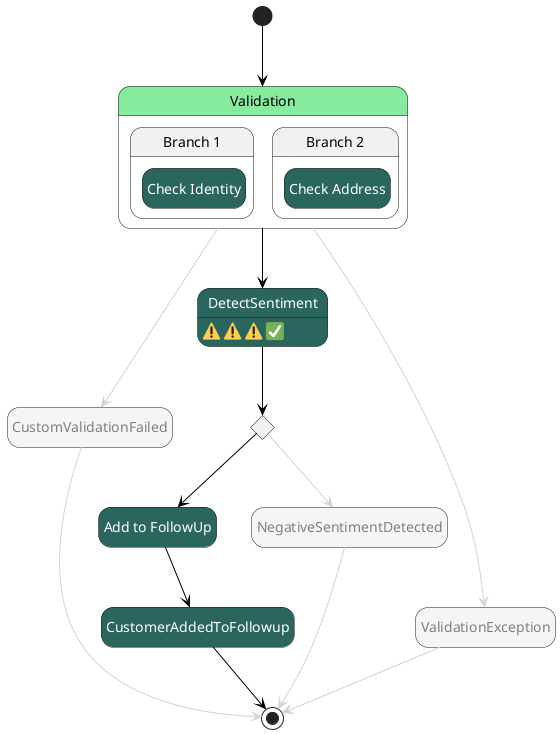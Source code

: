 @startuml
hide empty description
skinparam ArrowColor #black
skinparam state {

    BackgroundColor<<Choice>> #whitesmoke
    FontColor<<Choice>> automatic

    BackgroundColor<<aslParallel>> #whitesmoke

    BackgroundColor<<aslTask>> #lightblue
    FontColor<<aslTask>> automatic
    BackgroundColor<<Compensate>> #orange
    FontColor<<CustomStyle0>> automatic
    BackgroundColor<<CustomStyle0>> #2b665e
    FontColor<<CustomStyle1>> automatic
    BackgroundColor<<CustomStyle1>> #2b665e
    FontColor<<CustomStyle2>> automatic
    BackgroundColor<<CustomStyle2>> #2b665e
    FontColor<<CustomStyle3>> automatic
    BackgroundColor<<CustomStyle3>> #2b665e
    FontColor<<CustomStyle4>> automatic
    BackgroundColor<<CustomStyle4>> #2b665e
    FontColor<<CustomStyle5>> automatic
    BackgroundColor<<CustomStyle5>> #86ea9f
    FontColor<<CustomStyle6>> automatic
    BackgroundColor<<CustomStyle6>> #86ea9f
    FontColor<<CustomStyle7>> gray
    BackgroundColor<<CustomStyle7>> #whitesmoke
}
state "Add to FollowUp" as state7<<CustomStyle0>>
state "CustomValidationFailed" as state6<<CustomStyle7>>
state "CustomerAddedToFollowup" as state8<<CustomStyle3>>
state "DetectSentiment" as state2<<CustomStyle4>>: <:warning:> <:warning:> <:warning:> <:white_check_mark:>
state "Is Positive \nSentiment?" as state4<<Choice>>
state "NegativeSentimentDetected" as state5<<CustomStyle7>>
state "Validation" as state1<<CustomStyle6>> {
state "Branch 1" as state1_1 {
state "Check Identity" as state9<<CustomStyle2>>
}
state "Branch 2" as state1_2 {
state "Check Address" as state10<<CustomStyle1>>
}
}
state "ValidationException" as state3<<CustomStyle7>>
[*] --> state1
state1 --> state2
state1 -[#lightgray]-> state6
state1 -[#lightgray]-> state3
state2 --> state4
state3 -[#lightgray]-> [*]
state4 --> state7
state4 -[#lightgray]-> state5
state5 -[#lightgray]-> [*]
state6 -[#lightgray]-> [*]
state7 --> state8
state8 --> [*]
@enduml
